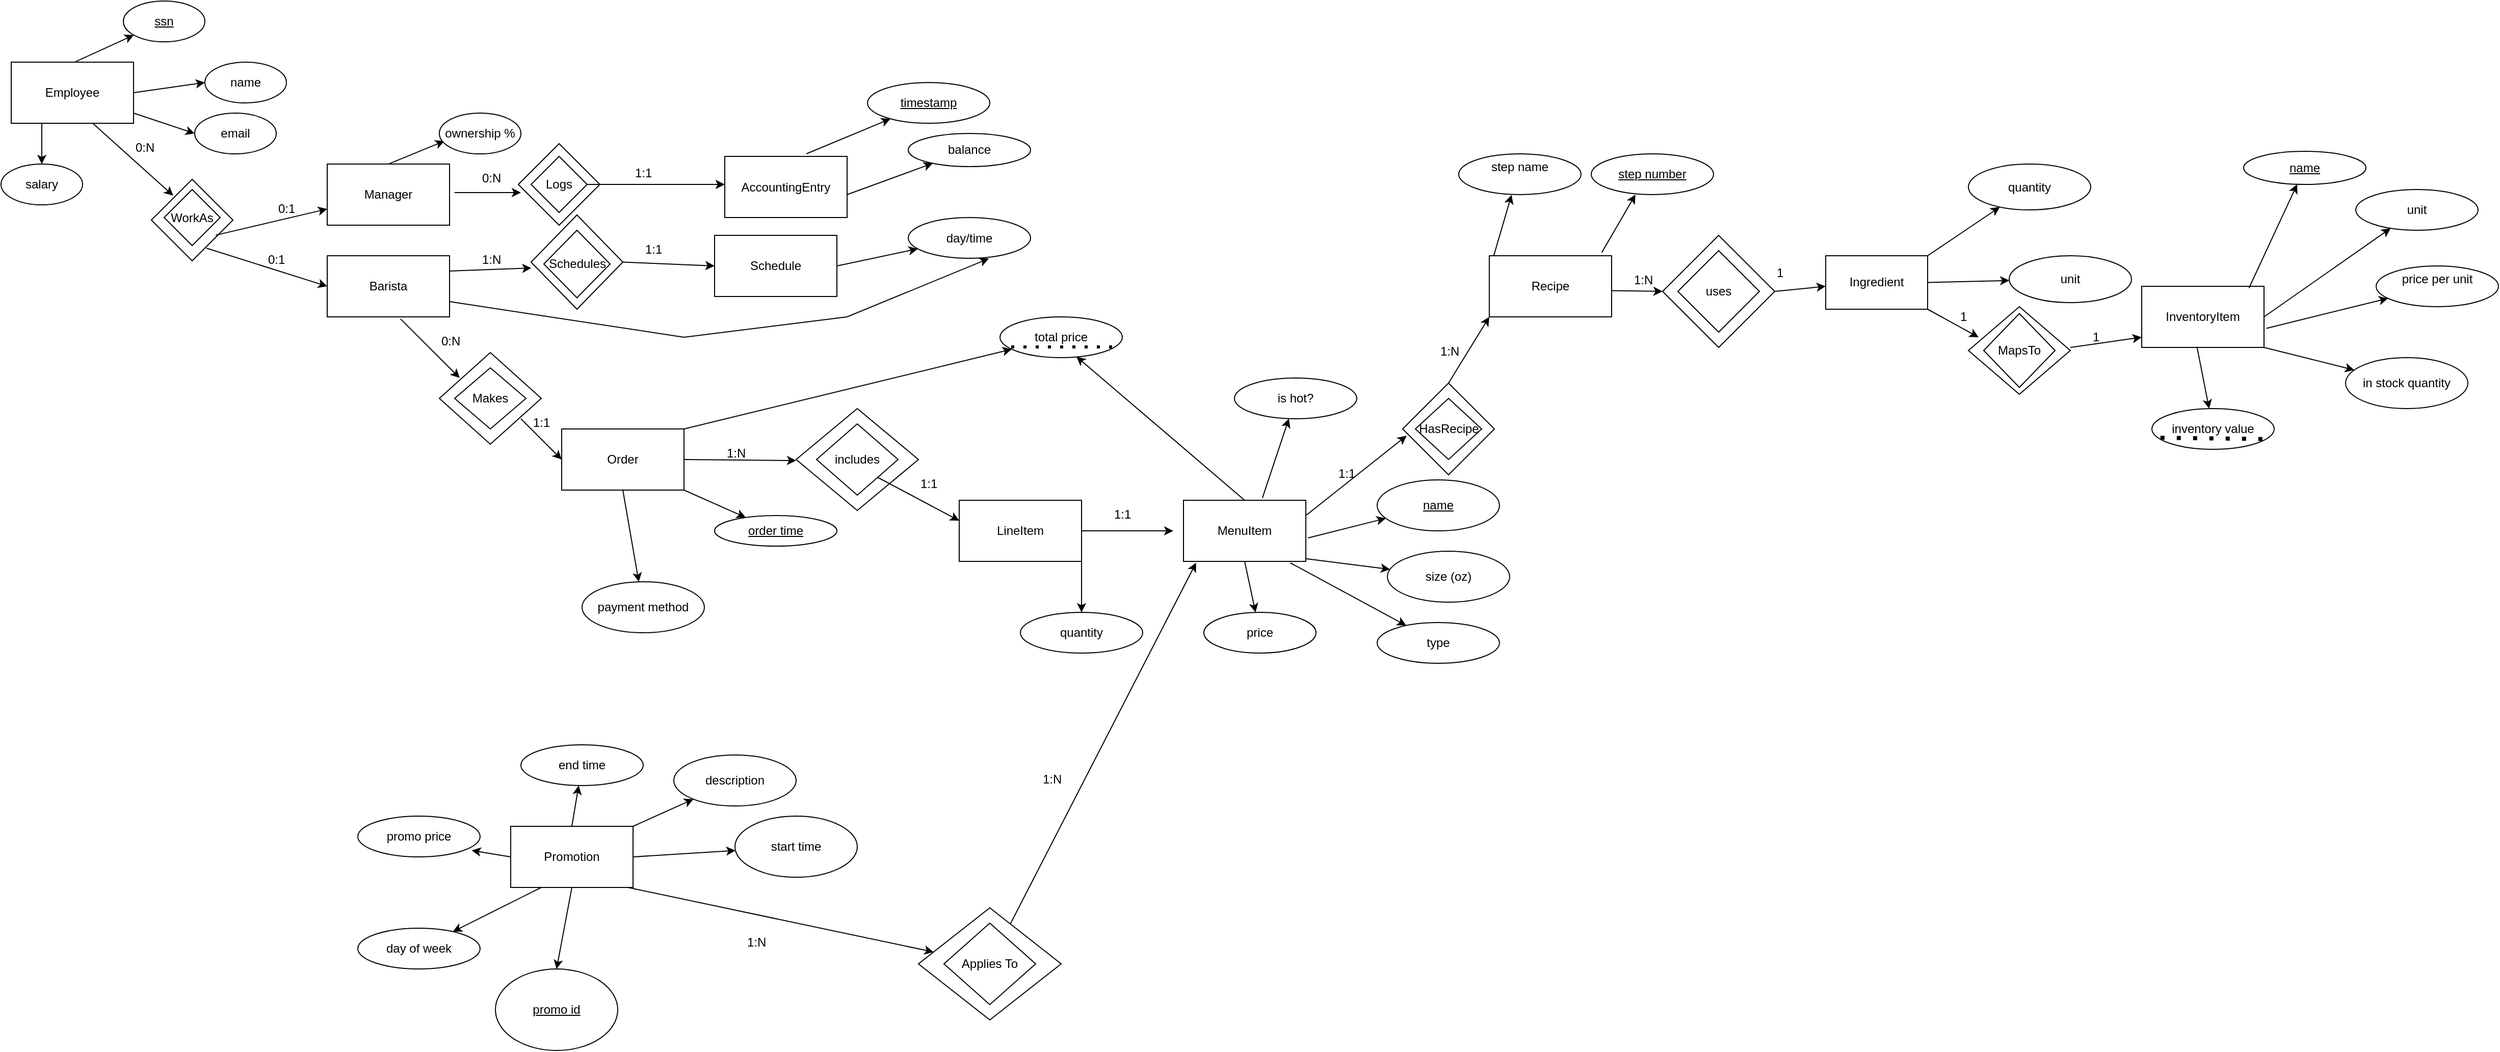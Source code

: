 <mxfile version="26.2.9">
  <diagram name="Page-1" id="bLi7Yxjoq3jLMYEjxklr">
    <mxGraphModel dx="1027" dy="4059" grid="1" gridSize="10" guides="1" tooltips="1" connect="1" arrows="1" fold="1" page="1" pageScale="1" pageWidth="3000" pageHeight="1200" math="0" shadow="0">
      <root>
        <mxCell id="0" />
        <mxCell id="1" parent="0" />
        <mxCell id="ZDQsdR_pOd2Uib1Zlqgx-140" value="" style="rhombus;whiteSpace=wrap;html=1;" parent="1" vertex="1">
          <mxGeometry x="1940" y="-3290" width="100" height="86" as="geometry" />
        </mxCell>
        <mxCell id="ZDQsdR_pOd2Uib1Zlqgx-139" value="" style="rhombus;whiteSpace=wrap;html=1;" parent="1" vertex="1">
          <mxGeometry x="1640" y="-3360" width="110" height="110" as="geometry" />
        </mxCell>
        <mxCell id="ZDQsdR_pOd2Uib1Zlqgx-138" value="" style="rhombus;whiteSpace=wrap;html=1;" parent="1" vertex="1">
          <mxGeometry x="1385" y="-3215" width="90" height="90" as="geometry" />
        </mxCell>
        <mxCell id="ZDQsdR_pOd2Uib1Zlqgx-137" value="" style="rhombus;whiteSpace=wrap;html=1;" parent="1" vertex="1">
          <mxGeometry x="440" y="-3245" width="100" height="90" as="geometry" />
        </mxCell>
        <mxCell id="ZDQsdR_pOd2Uib1Zlqgx-135" value="" style="rhombus;whiteSpace=wrap;html=1;" parent="1" vertex="1">
          <mxGeometry x="530" y="-3380" width="90" height="92.5" as="geometry" />
        </mxCell>
        <mxCell id="ZDQsdR_pOd2Uib1Zlqgx-134" value="" style="rhombus;whiteSpace=wrap;html=1;" parent="1" vertex="1">
          <mxGeometry x="517.5" y="-3450" width="80" height="80" as="geometry" />
        </mxCell>
        <mxCell id="ZDQsdR_pOd2Uib1Zlqgx-133" value="" style="rhombus;whiteSpace=wrap;html=1;" parent="1" vertex="1">
          <mxGeometry x="157.5" y="-3415" width="80" height="80" as="geometry" />
        </mxCell>
        <mxCell id="ZDQsdR_pOd2Uib1Zlqgx-31" value="WorkAs" style="rhombus;whiteSpace=wrap;html=1;" parent="1" vertex="1">
          <mxGeometry x="170" y="-3405" width="55" height="55" as="geometry" />
        </mxCell>
        <mxCell id="ZDQsdR_pOd2Uib1Zlqgx-132" value="" style="rhombus;whiteSpace=wrap;html=1;" parent="1" vertex="1">
          <mxGeometry x="790" y="-3190" width="120" height="100" as="geometry" />
        </mxCell>
        <mxCell id="ZDQsdR_pOd2Uib1Zlqgx-2" value="Employee" style="rounded=0;whiteSpace=wrap;html=1;" parent="1" vertex="1">
          <mxGeometry x="20" y="-3530" width="120" height="60" as="geometry" />
        </mxCell>
        <mxCell id="ZDQsdR_pOd2Uib1Zlqgx-4" value="" style="endArrow=classic;html=1;rounded=0;exitX=0.528;exitY=-0.01;exitDx=0;exitDy=0;exitPerimeter=0;" parent="1" source="ZDQsdR_pOd2Uib1Zlqgx-2" target="ZDQsdR_pOd2Uib1Zlqgx-5" edge="1">
          <mxGeometry width="50" height="50" relative="1" as="geometry">
            <mxPoint x="110" y="-3500" as="sourcePoint" />
            <mxPoint x="160" y="-3550" as="targetPoint" />
          </mxGeometry>
        </mxCell>
        <mxCell id="ZDQsdR_pOd2Uib1Zlqgx-5" value="&lt;u&gt;ssn&lt;/u&gt;" style="ellipse;whiteSpace=wrap;html=1;" parent="1" vertex="1">
          <mxGeometry x="130" y="-3590" width="80" height="40" as="geometry" />
        </mxCell>
        <mxCell id="ZDQsdR_pOd2Uib1Zlqgx-6" value="" style="endArrow=classic;html=1;rounded=0;exitX=1;exitY=0.5;exitDx=0;exitDy=0;entryX=0;entryY=0.5;entryDx=0;entryDy=0;" parent="1" source="ZDQsdR_pOd2Uib1Zlqgx-2" target="ZDQsdR_pOd2Uib1Zlqgx-7" edge="1">
          <mxGeometry width="50" height="50" relative="1" as="geometry">
            <mxPoint x="110" y="-3500" as="sourcePoint" />
            <mxPoint x="210" y="-3500" as="targetPoint" />
          </mxGeometry>
        </mxCell>
        <mxCell id="ZDQsdR_pOd2Uib1Zlqgx-7" value="name" style="ellipse;whiteSpace=wrap;html=1;" parent="1" vertex="1">
          <mxGeometry x="210" y="-3530" width="80" height="40" as="geometry" />
        </mxCell>
        <mxCell id="ZDQsdR_pOd2Uib1Zlqgx-8" value="" style="endArrow=classic;html=1;rounded=0;" parent="1" edge="1">
          <mxGeometry width="50" height="50" relative="1" as="geometry">
            <mxPoint x="140" y="-3480" as="sourcePoint" />
            <mxPoint x="200" y="-3460" as="targetPoint" />
          </mxGeometry>
        </mxCell>
        <mxCell id="ZDQsdR_pOd2Uib1Zlqgx-9" value="email" style="ellipse;whiteSpace=wrap;html=1;" parent="1" vertex="1">
          <mxGeometry x="200" y="-3480" width="80" height="40" as="geometry" />
        </mxCell>
        <mxCell id="ZDQsdR_pOd2Uib1Zlqgx-10" value="salary" style="ellipse;whiteSpace=wrap;html=1;" parent="1" vertex="1">
          <mxGeometry x="10" y="-3430" width="80" height="40" as="geometry" />
        </mxCell>
        <mxCell id="ZDQsdR_pOd2Uib1Zlqgx-13" value="" style="endArrow=classic;html=1;rounded=0;exitX=0.25;exitY=1;exitDx=0;exitDy=0;" parent="1" source="ZDQsdR_pOd2Uib1Zlqgx-2" edge="1">
          <mxGeometry width="50" height="50" relative="1" as="geometry">
            <mxPoint x="110" y="-3430" as="sourcePoint" />
            <mxPoint x="50" y="-3430" as="targetPoint" />
          </mxGeometry>
        </mxCell>
        <mxCell id="ZDQsdR_pOd2Uib1Zlqgx-14" value="" style="endArrow=classic;html=1;rounded=0;" parent="1" edge="1">
          <mxGeometry width="50" height="50" relative="1" as="geometry">
            <mxPoint x="100" y="-3470" as="sourcePoint" />
            <mxPoint x="178.947" y="-3398.947" as="targetPoint" />
          </mxGeometry>
        </mxCell>
        <mxCell id="ZDQsdR_pOd2Uib1Zlqgx-16" value="Logs" style="rhombus;whiteSpace=wrap;html=1;" parent="1" vertex="1">
          <mxGeometry x="530" y="-3437.5" width="55" height="55" as="geometry" />
        </mxCell>
        <mxCell id="ZDQsdR_pOd2Uib1Zlqgx-17" value="&lt;div style=&quot;text-align: center;&quot;&gt;&lt;span style=&quot;background-color: transparent; color: light-dark(rgb(0, 0, 0), rgb(255, 255, 255));&quot;&gt;0:N&lt;/span&gt;&lt;/div&gt;" style="text;whiteSpace=wrap;html=1;" parent="1" vertex="1">
          <mxGeometry x="140" y="-3460" width="20" height="20" as="geometry" />
        </mxCell>
        <mxCell id="ZDQsdR_pOd2Uib1Zlqgx-18" value="" style="endArrow=classic;html=1;rounded=0;exitX=0.789;exitY=0.685;exitDx=0;exitDy=0;exitPerimeter=0;" parent="1" source="ZDQsdR_pOd2Uib1Zlqgx-133" target="ZDQsdR_pOd2Uib1Zlqgx-19" edge="1">
          <mxGeometry width="50" height="50" relative="1" as="geometry">
            <mxPoint x="230" y="-3360" as="sourcePoint" />
            <mxPoint x="330" y="-3390" as="targetPoint" />
          </mxGeometry>
        </mxCell>
        <mxCell id="ZDQsdR_pOd2Uib1Zlqgx-19" value="Manager" style="rounded=0;whiteSpace=wrap;html=1;" parent="1" vertex="1">
          <mxGeometry x="330" y="-3430" width="120" height="60" as="geometry" />
        </mxCell>
        <mxCell id="ZDQsdR_pOd2Uib1Zlqgx-21" value="&lt;div style=&quot;text-align: center;&quot;&gt;&lt;span style=&quot;background-color: transparent; color: light-dark(rgb(0, 0, 0), rgb(255, 255, 255));&quot;&gt;0:1&lt;/span&gt;&lt;/div&gt;" style="text;whiteSpace=wrap;html=1;" parent="1" vertex="1">
          <mxGeometry x="270" y="-3350" width="20" height="20" as="geometry" />
        </mxCell>
        <mxCell id="ZDQsdR_pOd2Uib1Zlqgx-24" value="Barista" style="rounded=0;whiteSpace=wrap;html=1;" parent="1" vertex="1">
          <mxGeometry x="330" y="-3340" width="120" height="60" as="geometry" />
        </mxCell>
        <mxCell id="ZDQsdR_pOd2Uib1Zlqgx-25" value="" style="endArrow=classic;html=1;rounded=0;exitX=0.642;exitY=0.906;exitDx=0;exitDy=0;exitPerimeter=0;entryX=0;entryY=0.5;entryDx=0;entryDy=0;" parent="1" target="ZDQsdR_pOd2Uib1Zlqgx-24" edge="1">
          <mxGeometry width="50" height="50" relative="1" as="geometry">
            <mxPoint x="211.36" y="-3347.52" as="sourcePoint" />
            <mxPoint x="320" y="-3330" as="targetPoint" />
          </mxGeometry>
        </mxCell>
        <mxCell id="ZDQsdR_pOd2Uib1Zlqgx-27" value="&lt;div style=&quot;text-align: center;&quot;&gt;&lt;span style=&quot;background-color: transparent; color: light-dark(rgb(0, 0, 0), rgb(255, 255, 255));&quot;&gt;0:1&lt;/span&gt;&lt;/div&gt;" style="text;whiteSpace=wrap;html=1;" parent="1" vertex="1">
          <mxGeometry x="280" y="-3400" width="20" height="20" as="geometry" />
        </mxCell>
        <mxCell id="ZDQsdR_pOd2Uib1Zlqgx-28" value="" style="endArrow=classic;html=1;rounded=0;exitX=0.5;exitY=0;exitDx=0;exitDy=0;entryX=0.063;entryY=0.685;entryDx=0;entryDy=0;entryPerimeter=0;" parent="1" source="ZDQsdR_pOd2Uib1Zlqgx-19" target="ZDQsdR_pOd2Uib1Zlqgx-29" edge="1">
          <mxGeometry width="50" height="50" relative="1" as="geometry">
            <mxPoint x="400" y="-3400" as="sourcePoint" />
            <mxPoint x="450" y="-3450" as="targetPoint" />
          </mxGeometry>
        </mxCell>
        <mxCell id="ZDQsdR_pOd2Uib1Zlqgx-29" value="ownership %" style="ellipse;whiteSpace=wrap;html=1;" parent="1" vertex="1">
          <mxGeometry x="440" y="-3480" width="80" height="40" as="geometry" />
        </mxCell>
        <mxCell id="ZDQsdR_pOd2Uib1Zlqgx-30" value="" style="endArrow=classic;html=1;rounded=0;exitX=1.04;exitY=0.466;exitDx=0;exitDy=0;exitPerimeter=0;" parent="1" source="ZDQsdR_pOd2Uib1Zlqgx-19" edge="1">
          <mxGeometry width="50" height="50" relative="1" as="geometry">
            <mxPoint x="400" y="-3400" as="sourcePoint" />
            <mxPoint x="520" y="-3402" as="targetPoint" />
          </mxGeometry>
        </mxCell>
        <mxCell id="ZDQsdR_pOd2Uib1Zlqgx-32" value="&lt;div style=&quot;text-align: center;&quot;&gt;&lt;span style=&quot;background-color: transparent; color: light-dark(rgb(0, 0, 0), rgb(255, 255, 255));&quot;&gt;0:N&lt;/span&gt;&lt;/div&gt;" style="text;whiteSpace=wrap;html=1;" parent="1" vertex="1">
          <mxGeometry x="480" y="-3430" width="20" height="20" as="geometry" />
        </mxCell>
        <mxCell id="ZDQsdR_pOd2Uib1Zlqgx-33" value="" style="endArrow=classic;html=1;rounded=0;exitX=1;exitY=0.5;exitDx=0;exitDy=0;" parent="1" source="ZDQsdR_pOd2Uib1Zlqgx-16" edge="1">
          <mxGeometry width="50" height="50" relative="1" as="geometry">
            <mxPoint x="570" y="-3400" as="sourcePoint" />
            <mxPoint x="720" y="-3410" as="targetPoint" />
          </mxGeometry>
        </mxCell>
        <mxCell id="ZDQsdR_pOd2Uib1Zlqgx-34" value="&lt;div style=&quot;text-align: center;&quot;&gt;&lt;span style=&quot;background-color: transparent; color: light-dark(rgb(0, 0, 0), rgb(255, 255, 255));&quot;&gt;1:1&lt;/span&gt;&lt;/div&gt;" style="text;whiteSpace=wrap;html=1;" parent="1" vertex="1">
          <mxGeometry x="630" y="-3435" width="20" height="20" as="geometry" />
        </mxCell>
        <mxCell id="ZDQsdR_pOd2Uib1Zlqgx-36" value="AccountingEntry" style="rounded=0;whiteSpace=wrap;html=1;" parent="1" vertex="1">
          <mxGeometry x="720" y="-3437.5" width="120" height="60" as="geometry" />
        </mxCell>
        <mxCell id="ZDQsdR_pOd2Uib1Zlqgx-37" value="" style="endArrow=classic;html=1;rounded=0;" parent="1" target="ZDQsdR_pOd2Uib1Zlqgx-38" edge="1">
          <mxGeometry width="50" height="50" relative="1" as="geometry">
            <mxPoint x="800" y="-3440" as="sourcePoint" />
            <mxPoint x="890" y="-3490" as="targetPoint" />
          </mxGeometry>
        </mxCell>
        <mxCell id="ZDQsdR_pOd2Uib1Zlqgx-38" value="&lt;u&gt;timestamp&lt;/u&gt;" style="ellipse;whiteSpace=wrap;html=1;" parent="1" vertex="1">
          <mxGeometry x="860" y="-3510" width="120" height="40" as="geometry" />
        </mxCell>
        <mxCell id="ZDQsdR_pOd2Uib1Zlqgx-39" value="" style="endArrow=classic;html=1;rounded=0;" parent="1" target="ZDQsdR_pOd2Uib1Zlqgx-40" edge="1">
          <mxGeometry width="50" height="50" relative="1" as="geometry">
            <mxPoint x="840" y="-3400" as="sourcePoint" />
            <mxPoint x="920" y="-3410" as="targetPoint" />
          </mxGeometry>
        </mxCell>
        <mxCell id="ZDQsdR_pOd2Uib1Zlqgx-40" value="balance" style="ellipse;whiteSpace=wrap;html=1;" parent="1" vertex="1">
          <mxGeometry x="900" y="-3460" width="120" height="32.5" as="geometry" />
        </mxCell>
        <mxCell id="ZDQsdR_pOd2Uib1Zlqgx-41" value="" style="endArrow=classic;html=1;rounded=0;exitX=1;exitY=0.25;exitDx=0;exitDy=0;" parent="1" source="ZDQsdR_pOd2Uib1Zlqgx-24" edge="1">
          <mxGeometry width="50" height="50" relative="1" as="geometry">
            <mxPoint x="460" y="-3300" as="sourcePoint" />
            <mxPoint x="530.321" y="-3327.933" as="targetPoint" />
          </mxGeometry>
        </mxCell>
        <mxCell id="ZDQsdR_pOd2Uib1Zlqgx-43" value="&lt;div style=&quot;text-align: center;&quot;&gt;&lt;span style=&quot;background-color: transparent; color: light-dark(rgb(0, 0, 0), rgb(255, 255, 255));&quot;&gt;1:N&lt;/span&gt;&lt;/div&gt;" style="text;whiteSpace=wrap;html=1;" parent="1" vertex="1">
          <mxGeometry x="480" y="-3350" width="20" height="20" as="geometry" />
        </mxCell>
        <mxCell id="ZDQsdR_pOd2Uib1Zlqgx-45" value="Schedules" style="rhombus;whiteSpace=wrap;html=1;" parent="1" vertex="1">
          <mxGeometry x="542.5" y="-3365" width="65" height="66.25" as="geometry" />
        </mxCell>
        <mxCell id="ZDQsdR_pOd2Uib1Zlqgx-46" value="" style="endArrow=classic;html=1;rounded=0;exitX=1;exitY=0.5;exitDx=0;exitDy=0;" parent="1" source="ZDQsdR_pOd2Uib1Zlqgx-135" edge="1">
          <mxGeometry width="50" height="50" relative="1" as="geometry">
            <mxPoint x="680" y="-3300" as="sourcePoint" />
            <mxPoint x="710" y="-3330" as="targetPoint" />
          </mxGeometry>
        </mxCell>
        <mxCell id="ZDQsdR_pOd2Uib1Zlqgx-47" value="&lt;div style=&quot;text-align: center;&quot;&gt;&lt;span style=&quot;background-color: transparent; color: light-dark(rgb(0, 0, 0), rgb(255, 255, 255));&quot;&gt;1:1&lt;/span&gt;&lt;/div&gt;" style="text;whiteSpace=wrap;html=1;" parent="1" vertex="1">
          <mxGeometry x="640" y="-3360" width="20" height="20" as="geometry" />
        </mxCell>
        <mxCell id="ZDQsdR_pOd2Uib1Zlqgx-48" value="Schedule" style="rounded=0;whiteSpace=wrap;html=1;" parent="1" vertex="1">
          <mxGeometry x="710" y="-3360" width="120" height="60" as="geometry" />
        </mxCell>
        <mxCell id="ZDQsdR_pOd2Uib1Zlqgx-49" value="" style="endArrow=classic;html=1;rounded=0;exitX=1;exitY=0.5;exitDx=0;exitDy=0;" parent="1" source="ZDQsdR_pOd2Uib1Zlqgx-48" target="ZDQsdR_pOd2Uib1Zlqgx-50" edge="1">
          <mxGeometry width="50" height="50" relative="1" as="geometry">
            <mxPoint x="900" y="-3300" as="sourcePoint" />
            <mxPoint x="910" y="-3330" as="targetPoint" />
          </mxGeometry>
        </mxCell>
        <mxCell id="ZDQsdR_pOd2Uib1Zlqgx-50" value="day/time" style="ellipse;whiteSpace=wrap;html=1;" parent="1" vertex="1">
          <mxGeometry x="900" y="-3377.5" width="120" height="40" as="geometry" />
        </mxCell>
        <mxCell id="ZDQsdR_pOd2Uib1Zlqgx-51" value="" style="endArrow=classic;html=1;rounded=0;exitX=1;exitY=0.75;exitDx=0;exitDy=0;entryX=0.659;entryY=1.006;entryDx=0;entryDy=0;entryPerimeter=0;" parent="1" source="ZDQsdR_pOd2Uib1Zlqgx-24" target="ZDQsdR_pOd2Uib1Zlqgx-50" edge="1">
          <mxGeometry width="50" height="50" relative="1" as="geometry">
            <mxPoint x="710" y="-3320" as="sourcePoint" />
            <mxPoint x="940" y="-3320" as="targetPoint" />
            <Array as="points">
              <mxPoint x="680" y="-3260" />
              <mxPoint x="840" y="-3280" />
            </Array>
          </mxGeometry>
        </mxCell>
        <mxCell id="ZDQsdR_pOd2Uib1Zlqgx-53" value="" style="endArrow=classic;html=1;rounded=0;exitX=0.599;exitY=1.032;exitDx=0;exitDy=0;exitPerimeter=0;" parent="1" source="ZDQsdR_pOd2Uib1Zlqgx-24" edge="1">
          <mxGeometry width="50" height="50" relative="1" as="geometry">
            <mxPoint x="730" y="-3250" as="sourcePoint" />
            <mxPoint x="460" y="-3220" as="targetPoint" />
          </mxGeometry>
        </mxCell>
        <mxCell id="ZDQsdR_pOd2Uib1Zlqgx-54" value="&lt;div style=&quot;text-align: center;&quot;&gt;&lt;span style=&quot;background-color: transparent; color: light-dark(rgb(0, 0, 0), rgb(255, 255, 255));&quot;&gt;0:N&lt;/span&gt;&lt;/div&gt;" style="text;whiteSpace=wrap;html=1;" parent="1" vertex="1">
          <mxGeometry x="440" y="-3270" width="20" height="20" as="geometry" />
        </mxCell>
        <mxCell id="ZDQsdR_pOd2Uib1Zlqgx-56" value="Makes" style="rhombus;whiteSpace=wrap;html=1;" parent="1" vertex="1">
          <mxGeometry x="455" y="-3230" width="70" height="60" as="geometry" />
        </mxCell>
        <mxCell id="ZDQsdR_pOd2Uib1Zlqgx-57" value="" style="endArrow=classic;html=1;rounded=0;entryX=0;entryY=0.5;entryDx=0;entryDy=0;" parent="1" target="ZDQsdR_pOd2Uib1Zlqgx-59" edge="1">
          <mxGeometry width="50" height="50" relative="1" as="geometry">
            <mxPoint x="520" y="-3180" as="sourcePoint" />
            <mxPoint x="540" y="-3150" as="targetPoint" />
          </mxGeometry>
        </mxCell>
        <mxCell id="ZDQsdR_pOd2Uib1Zlqgx-58" value="&lt;div style=&quot;text-align: center;&quot;&gt;&lt;span style=&quot;background-color: transparent; color: light-dark(rgb(0, 0, 0), rgb(255, 255, 255));&quot;&gt;1:1&lt;/span&gt;&lt;/div&gt;" style="text;whiteSpace=wrap;html=1;" parent="1" vertex="1">
          <mxGeometry x="530" y="-3190" width="20" height="20" as="geometry" />
        </mxCell>
        <mxCell id="ZDQsdR_pOd2Uib1Zlqgx-59" value="Order" style="rounded=0;whiteSpace=wrap;html=1;" parent="1" vertex="1">
          <mxGeometry x="560" y="-3170" width="120" height="60" as="geometry" />
        </mxCell>
        <mxCell id="ZDQsdR_pOd2Uib1Zlqgx-60" value="" style="endArrow=classic;html=1;rounded=0;exitX=1;exitY=0;exitDx=0;exitDy=0;" parent="1" source="ZDQsdR_pOd2Uib1Zlqgx-59" target="ZDQsdR_pOd2Uib1Zlqgx-61" edge="1">
          <mxGeometry width="50" height="50" relative="1" as="geometry">
            <mxPoint x="820" y="-3100" as="sourcePoint" />
            <mxPoint x="990" y="-3230" as="targetPoint" />
          </mxGeometry>
        </mxCell>
        <mxCell id="ZDQsdR_pOd2Uib1Zlqgx-61" value="total price" style="ellipse;whiteSpace=wrap;html=1;" parent="1" vertex="1">
          <mxGeometry x="990" y="-3280" width="120" height="40" as="geometry" />
        </mxCell>
        <mxCell id="ZDQsdR_pOd2Uib1Zlqgx-62" value="" style="endArrow=classic;html=1;rounded=0;exitX=1;exitY=0.5;exitDx=0;exitDy=0;" parent="1" source="ZDQsdR_pOd2Uib1Zlqgx-59" edge="1">
          <mxGeometry width="50" height="50" relative="1" as="geometry">
            <mxPoint x="700" y="-3140" as="sourcePoint" />
            <mxPoint x="790" y="-3139" as="targetPoint" />
          </mxGeometry>
        </mxCell>
        <mxCell id="ZDQsdR_pOd2Uib1Zlqgx-63" value="&lt;div style=&quot;text-align: center;&quot;&gt;&lt;span style=&quot;background-color: transparent; color: light-dark(rgb(0, 0, 0), rgb(255, 255, 255));&quot;&gt;1:N&lt;/span&gt;&lt;/div&gt;" style="text;whiteSpace=wrap;html=1;" parent="1" vertex="1">
          <mxGeometry x="720" y="-3160" width="20" height="20" as="geometry" />
        </mxCell>
        <mxCell id="ZDQsdR_pOd2Uib1Zlqgx-64" value="includes" style="rhombus;whiteSpace=wrap;html=1;" parent="1" vertex="1">
          <mxGeometry x="810" y="-3175" width="80" height="70" as="geometry" />
        </mxCell>
        <mxCell id="ZDQsdR_pOd2Uib1Zlqgx-65" value="" style="endArrow=classic;html=1;rounded=0;exitX=1;exitY=1;exitDx=0;exitDy=0;" parent="1" source="ZDQsdR_pOd2Uib1Zlqgx-64" edge="1">
          <mxGeometry width="50" height="50" relative="1" as="geometry">
            <mxPoint x="920" y="-3090" as="sourcePoint" />
            <mxPoint x="950" y="-3080" as="targetPoint" />
          </mxGeometry>
        </mxCell>
        <mxCell id="ZDQsdR_pOd2Uib1Zlqgx-66" value="&lt;div style=&quot;text-align: center;&quot;&gt;&lt;span style=&quot;background-color: transparent; color: light-dark(rgb(0, 0, 0), rgb(255, 255, 255));&quot;&gt;1:1&lt;/span&gt;&lt;/div&gt;" style="text;whiteSpace=wrap;html=1;" parent="1" vertex="1">
          <mxGeometry x="910" y="-3130" width="20" height="20" as="geometry" />
        </mxCell>
        <mxCell id="ZDQsdR_pOd2Uib1Zlqgx-67" value="LineItem" style="rounded=0;whiteSpace=wrap;html=1;" parent="1" vertex="1">
          <mxGeometry x="950" y="-3100" width="120" height="60" as="geometry" />
        </mxCell>
        <mxCell id="ZDQsdR_pOd2Uib1Zlqgx-68" value="" style="endArrow=classic;html=1;rounded=0;exitX=1;exitY=1;exitDx=0;exitDy=0;" parent="1" source="ZDQsdR_pOd2Uib1Zlqgx-59" target="ZDQsdR_pOd2Uib1Zlqgx-69" edge="1">
          <mxGeometry width="50" height="50" relative="1" as="geometry">
            <mxPoint x="770" y="-3080" as="sourcePoint" />
            <mxPoint x="750" y="-3080" as="targetPoint" />
          </mxGeometry>
        </mxCell>
        <mxCell id="ZDQsdR_pOd2Uib1Zlqgx-69" value="&lt;u&gt;order time&lt;/u&gt;" style="ellipse;whiteSpace=wrap;html=1;" parent="1" vertex="1">
          <mxGeometry x="710" y="-3085" width="120" height="30" as="geometry" />
        </mxCell>
        <mxCell id="ZDQsdR_pOd2Uib1Zlqgx-70" value="" style="endArrow=classic;html=1;rounded=0;exitX=0.5;exitY=1;exitDx=0;exitDy=0;" parent="1" source="ZDQsdR_pOd2Uib1Zlqgx-59" target="ZDQsdR_pOd2Uib1Zlqgx-71" edge="1">
          <mxGeometry width="50" height="50" relative="1" as="geometry">
            <mxPoint x="770" y="-3010" as="sourcePoint" />
            <mxPoint x="640" y="-3040" as="targetPoint" />
          </mxGeometry>
        </mxCell>
        <mxCell id="ZDQsdR_pOd2Uib1Zlqgx-71" value="payment method" style="ellipse;whiteSpace=wrap;html=1;" parent="1" vertex="1">
          <mxGeometry x="580" y="-3020" width="120" height="50" as="geometry" />
        </mxCell>
        <mxCell id="ZDQsdR_pOd2Uib1Zlqgx-72" value="" style="endArrow=classic;html=1;rounded=0;exitX=1;exitY=0.5;exitDx=0;exitDy=0;" parent="1" source="ZDQsdR_pOd2Uib1Zlqgx-67" edge="1">
          <mxGeometry width="50" height="50" relative="1" as="geometry">
            <mxPoint x="1080" y="-3010" as="sourcePoint" />
            <mxPoint x="1160" y="-3070" as="targetPoint" />
          </mxGeometry>
        </mxCell>
        <mxCell id="ZDQsdR_pOd2Uib1Zlqgx-73" value="&lt;div style=&quot;text-align: center;&quot;&gt;&lt;span style=&quot;background-color: transparent; color: light-dark(rgb(0, 0, 0), rgb(255, 255, 255));&quot;&gt;1:1&lt;/span&gt;&lt;/div&gt;" style="text;whiteSpace=wrap;html=1;" parent="1" vertex="1">
          <mxGeometry x="1100" y="-3100" width="20" height="20" as="geometry" />
        </mxCell>
        <mxCell id="ZDQsdR_pOd2Uib1Zlqgx-76" value="MenuItem" style="rounded=0;whiteSpace=wrap;html=1;" parent="1" vertex="1">
          <mxGeometry x="1170" y="-3100" width="120" height="60" as="geometry" />
        </mxCell>
        <mxCell id="ZDQsdR_pOd2Uib1Zlqgx-77" value="" style="endArrow=classic;html=1;rounded=0;exitX=1;exitY=1;exitDx=0;exitDy=0;" parent="1" source="ZDQsdR_pOd2Uib1Zlqgx-67" target="ZDQsdR_pOd2Uib1Zlqgx-78" edge="1">
          <mxGeometry width="50" height="50" relative="1" as="geometry">
            <mxPoint x="1080" y="-3010" as="sourcePoint" />
            <mxPoint x="1130" y="-3000" as="targetPoint" />
          </mxGeometry>
        </mxCell>
        <mxCell id="ZDQsdR_pOd2Uib1Zlqgx-78" value="quantity" style="ellipse;whiteSpace=wrap;html=1;" parent="1" vertex="1">
          <mxGeometry x="1010" y="-2990" width="120" height="40" as="geometry" />
        </mxCell>
        <mxCell id="ZDQsdR_pOd2Uib1Zlqgx-79" value="" style="endArrow=classic;html=1;rounded=0;exitX=0.5;exitY=0;exitDx=0;exitDy=0;entryX=0.625;entryY=0.975;entryDx=0;entryDy=0;entryPerimeter=0;" parent="1" source="ZDQsdR_pOd2Uib1Zlqgx-76" target="ZDQsdR_pOd2Uib1Zlqgx-61" edge="1">
          <mxGeometry width="50" height="50" relative="1" as="geometry">
            <mxPoint x="1220" y="-3140" as="sourcePoint" />
            <mxPoint x="1270" y="-3190" as="targetPoint" />
          </mxGeometry>
        </mxCell>
        <mxCell id="ZDQsdR_pOd2Uib1Zlqgx-81" value="" style="endArrow=classic;html=1;rounded=0;exitX=0.645;exitY=-0.036;exitDx=0;exitDy=0;exitPerimeter=0;" parent="1" source="ZDQsdR_pOd2Uib1Zlqgx-76" target="ZDQsdR_pOd2Uib1Zlqgx-82" edge="1">
          <mxGeometry width="50" height="50" relative="1" as="geometry">
            <mxPoint x="1200" y="-3130" as="sourcePoint" />
            <mxPoint x="1280" y="-3220" as="targetPoint" />
          </mxGeometry>
        </mxCell>
        <mxCell id="ZDQsdR_pOd2Uib1Zlqgx-82" value="is hot?" style="ellipse;whiteSpace=wrap;html=1;" parent="1" vertex="1">
          <mxGeometry x="1220" y="-3220" width="120" height="40" as="geometry" />
        </mxCell>
        <mxCell id="ZDQsdR_pOd2Uib1Zlqgx-83" value="" style="endArrow=classic;html=1;rounded=0;exitX=1;exitY=0.25;exitDx=0;exitDy=0;entryX=0.044;entryY=0.573;entryDx=0;entryDy=0;entryPerimeter=0;" parent="1" source="ZDQsdR_pOd2Uib1Zlqgx-76" target="ZDQsdR_pOd2Uib1Zlqgx-138" edge="1">
          <mxGeometry width="50" height="50" relative="1" as="geometry">
            <mxPoint x="1340" y="-3130" as="sourcePoint" />
            <mxPoint x="1400" y="-3160" as="targetPoint" />
          </mxGeometry>
        </mxCell>
        <mxCell id="ZDQsdR_pOd2Uib1Zlqgx-84" value="&lt;div style=&quot;text-align: center;&quot;&gt;&lt;span style=&quot;background-color: transparent; color: light-dark(rgb(0, 0, 0), rgb(255, 255, 255));&quot;&gt;1:N&lt;/span&gt;&lt;/div&gt;" style="text;whiteSpace=wrap;html=1;" parent="1" vertex="1">
          <mxGeometry x="1610" y="-3330" width="20" height="20" as="geometry" />
        </mxCell>
        <mxCell id="ZDQsdR_pOd2Uib1Zlqgx-86" value="HasRecipe" style="rhombus;whiteSpace=wrap;html=1;" parent="1" vertex="1">
          <mxGeometry x="1397.5" y="-3200" width="65" height="60" as="geometry" />
        </mxCell>
        <mxCell id="ZDQsdR_pOd2Uib1Zlqgx-87" value="" style="endArrow=classic;html=1;rounded=0;exitX=0.5;exitY=0;exitDx=0;exitDy=0;entryX=0;entryY=1;entryDx=0;entryDy=0;" parent="1" source="ZDQsdR_pOd2Uib1Zlqgx-138" target="ZDQsdR_pOd2Uib1Zlqgx-89" edge="1">
          <mxGeometry width="50" height="50" relative="1" as="geometry">
            <mxPoint x="1440" y="-3220" as="sourcePoint" />
            <mxPoint x="1570" y="-3170" as="targetPoint" />
          </mxGeometry>
        </mxCell>
        <mxCell id="ZDQsdR_pOd2Uib1Zlqgx-88" value="&lt;div style=&quot;text-align: center;&quot;&gt;&lt;span style=&quot;background-color: transparent; color: light-dark(rgb(0, 0, 0), rgb(255, 255, 255));&quot;&gt;1:1&lt;/span&gt;&lt;/div&gt;" style="text;whiteSpace=wrap;html=1;" parent="1" vertex="1">
          <mxGeometry x="1320" y="-3140" width="20" height="20" as="geometry" />
        </mxCell>
        <mxCell id="ZDQsdR_pOd2Uib1Zlqgx-89" value="Recipe" style="rounded=0;whiteSpace=wrap;html=1;" parent="1" vertex="1">
          <mxGeometry x="1470" y="-3340" width="120" height="60" as="geometry" />
        </mxCell>
        <mxCell id="ZDQsdR_pOd2Uib1Zlqgx-90" value="" style="endArrow=classic;html=1;rounded=0;exitX=1.017;exitY=0.616;exitDx=0;exitDy=0;exitPerimeter=0;" parent="1" source="ZDQsdR_pOd2Uib1Zlqgx-76" target="ZDQsdR_pOd2Uib1Zlqgx-92" edge="1">
          <mxGeometry width="50" height="50" relative="1" as="geometry">
            <mxPoint x="1300" y="-3070" as="sourcePoint" />
            <mxPoint x="1350" y="-3050" as="targetPoint" />
          </mxGeometry>
        </mxCell>
        <mxCell id="ZDQsdR_pOd2Uib1Zlqgx-92" value="&lt;u&gt;name&lt;/u&gt;" style="ellipse;whiteSpace=wrap;html=1;" parent="1" vertex="1">
          <mxGeometry x="1360" y="-3120" width="120" height="50" as="geometry" />
        </mxCell>
        <mxCell id="ZDQsdR_pOd2Uib1Zlqgx-93" value="" style="endArrow=classic;html=1;rounded=0;exitX=1.003;exitY=0.956;exitDx=0;exitDy=0;exitPerimeter=0;" parent="1" source="ZDQsdR_pOd2Uib1Zlqgx-76" target="ZDQsdR_pOd2Uib1Zlqgx-94" edge="1">
          <mxGeometry width="50" height="50" relative="1" as="geometry">
            <mxPoint x="1350" y="-3000" as="sourcePoint" />
            <mxPoint x="1370" y="-3030" as="targetPoint" />
          </mxGeometry>
        </mxCell>
        <mxCell id="ZDQsdR_pOd2Uib1Zlqgx-94" value="size (oz)" style="ellipse;whiteSpace=wrap;html=1;" parent="1" vertex="1">
          <mxGeometry x="1370" y="-3050" width="120" height="50" as="geometry" />
        </mxCell>
        <mxCell id="ZDQsdR_pOd2Uib1Zlqgx-95" value="" style="endArrow=classic;html=1;rounded=0;exitX=0.874;exitY=1.025;exitDx=0;exitDy=0;exitPerimeter=0;" parent="1" source="ZDQsdR_pOd2Uib1Zlqgx-76" target="ZDQsdR_pOd2Uib1Zlqgx-96" edge="1">
          <mxGeometry width="50" height="50" relative="1" as="geometry">
            <mxPoint x="1350" y="-3000" as="sourcePoint" />
            <mxPoint x="1320" y="-2980" as="targetPoint" />
          </mxGeometry>
        </mxCell>
        <mxCell id="ZDQsdR_pOd2Uib1Zlqgx-96" value="type" style="ellipse;whiteSpace=wrap;html=1;" parent="1" vertex="1">
          <mxGeometry x="1360" y="-2980" width="120" height="40" as="geometry" />
        </mxCell>
        <mxCell id="ZDQsdR_pOd2Uib1Zlqgx-97" value="" style="endArrow=classic;html=1;rounded=0;exitX=0.5;exitY=1;exitDx=0;exitDy=0;" parent="1" source="ZDQsdR_pOd2Uib1Zlqgx-76" target="ZDQsdR_pOd2Uib1Zlqgx-98" edge="1">
          <mxGeometry width="50" height="50" relative="1" as="geometry">
            <mxPoint x="1220" y="-3010" as="sourcePoint" />
            <mxPoint x="1230" y="-3000" as="targetPoint" />
          </mxGeometry>
        </mxCell>
        <mxCell id="ZDQsdR_pOd2Uib1Zlqgx-98" value="price" style="ellipse;whiteSpace=wrap;html=1;" parent="1" vertex="1">
          <mxGeometry x="1190" y="-2990" width="110" height="40" as="geometry" />
        </mxCell>
        <mxCell id="ZDQsdR_pOd2Uib1Zlqgx-99" value="" style="endArrow=classic;html=1;rounded=0;exitX=0.037;exitY=-0.003;exitDx=0;exitDy=0;exitPerimeter=0;entryX=0.432;entryY=1.006;entryDx=0;entryDy=0;entryPerimeter=0;" parent="1" source="ZDQsdR_pOd2Uib1Zlqgx-89" target="ZDQsdR_pOd2Uib1Zlqgx-103" edge="1">
          <mxGeometry width="50" height="50" relative="1" as="geometry">
            <mxPoint x="1520" y="-3310" as="sourcePoint" />
            <mxPoint x="1492.562" y="-3395" as="targetPoint" />
          </mxGeometry>
        </mxCell>
        <mxCell id="ZDQsdR_pOd2Uib1Zlqgx-101" value="" style="endArrow=classic;html=1;rounded=0;exitX=0.92;exitY=-0.054;exitDx=0;exitDy=0;exitPerimeter=0;" parent="1" source="ZDQsdR_pOd2Uib1Zlqgx-89" edge="1">
          <mxGeometry width="50" height="50" relative="1" as="geometry">
            <mxPoint x="1610" y="-3350" as="sourcePoint" />
            <mxPoint x="1613.379" y="-3400" as="targetPoint" />
          </mxGeometry>
        </mxCell>
        <mxCell id="ZDQsdR_pOd2Uib1Zlqgx-103" value="step name&lt;div&gt;&lt;br&gt;&lt;/div&gt;" style="ellipse;whiteSpace=wrap;html=1;" parent="1" vertex="1">
          <mxGeometry x="1440" y="-3440" width="120" height="40" as="geometry" />
        </mxCell>
        <mxCell id="ZDQsdR_pOd2Uib1Zlqgx-104" value="&lt;u&gt;step number&lt;/u&gt;" style="ellipse;whiteSpace=wrap;html=1;" parent="1" vertex="1">
          <mxGeometry x="1570" y="-3440" width="120" height="40" as="geometry" />
        </mxCell>
        <mxCell id="ZDQsdR_pOd2Uib1Zlqgx-105" value="&lt;div style=&quot;text-align: center;&quot;&gt;&lt;span style=&quot;background-color: transparent; color: light-dark(rgb(0, 0, 0), rgb(255, 255, 255));&quot;&gt;1:N&lt;/span&gt;&lt;/div&gt;" style="text;whiteSpace=wrap;html=1;" parent="1" vertex="1">
          <mxGeometry x="1420" y="-3260" width="20" height="20" as="geometry" />
        </mxCell>
        <mxCell id="ZDQsdR_pOd2Uib1Zlqgx-106" value="" style="endArrow=classic;html=1;rounded=0;exitX=1.003;exitY=0.57;exitDx=0;exitDy=0;exitPerimeter=0;entryX=0;entryY=0.5;entryDx=0;entryDy=0;" parent="1" source="ZDQsdR_pOd2Uib1Zlqgx-89" target="ZDQsdR_pOd2Uib1Zlqgx-139" edge="1">
          <mxGeometry width="50" height="50" relative="1" as="geometry">
            <mxPoint x="1660" y="-3340" as="sourcePoint" />
            <mxPoint x="1650" y="-3310" as="targetPoint" />
          </mxGeometry>
        </mxCell>
        <mxCell id="ZDQsdR_pOd2Uib1Zlqgx-107" value="uses" style="rhombus;whiteSpace=wrap;html=1;" parent="1" vertex="1">
          <mxGeometry x="1655" y="-3345" width="80" height="80" as="geometry" />
        </mxCell>
        <mxCell id="ZDQsdR_pOd2Uib1Zlqgx-108" value="" style="endArrow=classic;html=1;rounded=0;" parent="1" edge="1">
          <mxGeometry width="50" height="50" relative="1" as="geometry">
            <mxPoint x="1750" y="-3305" as="sourcePoint" />
            <mxPoint x="1800" y="-3310" as="targetPoint" />
          </mxGeometry>
        </mxCell>
        <mxCell id="ZDQsdR_pOd2Uib1Zlqgx-109" value="&lt;div style=&quot;text-align: center;&quot;&gt;&lt;span style=&quot;background-color: transparent; color: light-dark(rgb(0, 0, 0), rgb(255, 255, 255));&quot;&gt;1&lt;/span&gt;&lt;/div&gt;" style="text;whiteSpace=wrap;html=1;" parent="1" vertex="1">
          <mxGeometry x="1750" y="-3337.5" width="20" height="20" as="geometry" />
        </mxCell>
        <mxCell id="ZDQsdR_pOd2Uib1Zlqgx-110" value="Ingredient" style="rounded=0;whiteSpace=wrap;html=1;" parent="1" vertex="1">
          <mxGeometry x="1800" y="-3340" width="100" height="52.5" as="geometry" />
        </mxCell>
        <mxCell id="ZDQsdR_pOd2Uib1Zlqgx-111" value="" style="endArrow=classic;html=1;rounded=0;exitX=1;exitY=0;exitDx=0;exitDy=0;" parent="1" source="ZDQsdR_pOd2Uib1Zlqgx-110" target="ZDQsdR_pOd2Uib1Zlqgx-112" edge="1">
          <mxGeometry width="50" height="50" relative="1" as="geometry">
            <mxPoint x="1990" y="-3210" as="sourcePoint" />
            <mxPoint x="1970" y="-3360" as="targetPoint" />
          </mxGeometry>
        </mxCell>
        <mxCell id="ZDQsdR_pOd2Uib1Zlqgx-112" value="quantity" style="ellipse;whiteSpace=wrap;html=1;" parent="1" vertex="1">
          <mxGeometry x="1940" y="-3430" width="120" height="45" as="geometry" />
        </mxCell>
        <mxCell id="ZDQsdR_pOd2Uib1Zlqgx-113" value="" style="endArrow=classic;html=1;rounded=0;exitX=1;exitY=0.5;exitDx=0;exitDy=0;" parent="1" source="ZDQsdR_pOd2Uib1Zlqgx-110" target="ZDQsdR_pOd2Uib1Zlqgx-114" edge="1">
          <mxGeometry width="50" height="50" relative="1" as="geometry">
            <mxPoint x="1840" y="-3290" as="sourcePoint" />
            <mxPoint x="1980" y="-3314" as="targetPoint" />
          </mxGeometry>
        </mxCell>
        <mxCell id="ZDQsdR_pOd2Uib1Zlqgx-114" value="unit" style="ellipse;whiteSpace=wrap;html=1;" parent="1" vertex="1">
          <mxGeometry x="1980" y="-3340" width="120" height="46" as="geometry" />
        </mxCell>
        <mxCell id="ZDQsdR_pOd2Uib1Zlqgx-115" value="" style="endArrow=classic;html=1;rounded=0;exitX=1;exitY=1;exitDx=0;exitDy=0;" parent="1" source="ZDQsdR_pOd2Uib1Zlqgx-110" edge="1">
          <mxGeometry width="50" height="50" relative="1" as="geometry">
            <mxPoint x="1840" y="-3290" as="sourcePoint" />
            <mxPoint x="1950" y="-3260" as="targetPoint" />
          </mxGeometry>
        </mxCell>
        <mxCell id="ZDQsdR_pOd2Uib1Zlqgx-116" value="&lt;div style=&quot;text-align: center;&quot;&gt;&lt;span style=&quot;background-color: transparent; color: light-dark(rgb(0, 0, 0), rgb(255, 255, 255));&quot;&gt;1&lt;/span&gt;&lt;/div&gt;" style="text;whiteSpace=wrap;html=1;" parent="1" vertex="1">
          <mxGeometry x="1930" y="-3294" width="20" height="20" as="geometry" />
        </mxCell>
        <mxCell id="ZDQsdR_pOd2Uib1Zlqgx-117" value="MapsTo" style="rhombus;whiteSpace=wrap;html=1;" parent="1" vertex="1">
          <mxGeometry x="1955" y="-3283.25" width="70" height="72.5" as="geometry" />
        </mxCell>
        <mxCell id="ZDQsdR_pOd2Uib1Zlqgx-118" value="&lt;div style=&quot;text-align: center;&quot;&gt;&lt;span style=&quot;background-color: transparent; color: light-dark(rgb(0, 0, 0), rgb(255, 255, 255));&quot;&gt;1&lt;/span&gt;&lt;/div&gt;" style="text;whiteSpace=wrap;html=1;" parent="1" vertex="1">
          <mxGeometry x="2060" y="-3274" width="20" height="20" as="geometry" />
        </mxCell>
        <mxCell id="ZDQsdR_pOd2Uib1Zlqgx-119" value="" style="endArrow=classic;html=1;rounded=0;" parent="1" edge="1">
          <mxGeometry width="50" height="50" relative="1" as="geometry">
            <mxPoint x="2040" y="-3250" as="sourcePoint" />
            <mxPoint x="2110" y="-3260" as="targetPoint" />
          </mxGeometry>
        </mxCell>
        <mxCell id="ZDQsdR_pOd2Uib1Zlqgx-120" value="InventoryItem" style="rounded=0;whiteSpace=wrap;html=1;" parent="1" vertex="1">
          <mxGeometry x="2110" y="-3310" width="120" height="60" as="geometry" />
        </mxCell>
        <mxCell id="ZDQsdR_pOd2Uib1Zlqgx-121" value="" style="endArrow=classic;html=1;rounded=0;exitX=0.877;exitY=0.029;exitDx=0;exitDy=0;exitPerimeter=0;" parent="1" source="ZDQsdR_pOd2Uib1Zlqgx-120" target="ZDQsdR_pOd2Uib1Zlqgx-122" edge="1">
          <mxGeometry width="50" height="50" relative="1" as="geometry">
            <mxPoint x="2310" y="-3250" as="sourcePoint" />
            <mxPoint x="2280" y="-3350" as="targetPoint" />
          </mxGeometry>
        </mxCell>
        <mxCell id="ZDQsdR_pOd2Uib1Zlqgx-122" value="&lt;u&gt;name&lt;/u&gt;" style="ellipse;whiteSpace=wrap;html=1;" parent="1" vertex="1">
          <mxGeometry x="2210" y="-3442.5" width="120" height="32.5" as="geometry" />
        </mxCell>
        <mxCell id="ZDQsdR_pOd2Uib1Zlqgx-123" value="" style="endArrow=classic;html=1;rounded=0;exitX=1;exitY=0.5;exitDx=0;exitDy=0;" parent="1" source="ZDQsdR_pOd2Uib1Zlqgx-120" target="ZDQsdR_pOd2Uib1Zlqgx-124" edge="1">
          <mxGeometry width="50" height="50" relative="1" as="geometry">
            <mxPoint x="2310" y="-3350" as="sourcePoint" />
            <mxPoint x="2340" y="-3350" as="targetPoint" />
          </mxGeometry>
        </mxCell>
        <mxCell id="ZDQsdR_pOd2Uib1Zlqgx-124" value="unit" style="ellipse;whiteSpace=wrap;html=1;" parent="1" vertex="1">
          <mxGeometry x="2320" y="-3405" width="120" height="40" as="geometry" />
        </mxCell>
        <mxCell id="ZDQsdR_pOd2Uib1Zlqgx-125" value="" style="endArrow=classic;html=1;rounded=0;exitX=1.02;exitY=0.687;exitDx=0;exitDy=0;exitPerimeter=0;" parent="1" source="ZDQsdR_pOd2Uib1Zlqgx-120" target="ZDQsdR_pOd2Uib1Zlqgx-126" edge="1">
          <mxGeometry width="50" height="50" relative="1" as="geometry">
            <mxPoint x="2370" y="-3260" as="sourcePoint" />
            <mxPoint x="2390" y="-3270" as="targetPoint" />
          </mxGeometry>
        </mxCell>
        <mxCell id="ZDQsdR_pOd2Uib1Zlqgx-126" value="price per unit&lt;div&gt;&lt;br&gt;&lt;/div&gt;" style="ellipse;whiteSpace=wrap;html=1;" parent="1" vertex="1">
          <mxGeometry x="2340" y="-3330" width="120" height="40" as="geometry" />
        </mxCell>
        <mxCell id="ZDQsdR_pOd2Uib1Zlqgx-127" value="" style="endArrow=classic;html=1;rounded=0;exitX=1;exitY=1;exitDx=0;exitDy=0;" parent="1" source="ZDQsdR_pOd2Uib1Zlqgx-120" target="ZDQsdR_pOd2Uib1Zlqgx-128" edge="1">
          <mxGeometry width="50" height="50" relative="1" as="geometry">
            <mxPoint x="2370" y="-3200" as="sourcePoint" />
            <mxPoint x="2340" y="-3230" as="targetPoint" />
          </mxGeometry>
        </mxCell>
        <mxCell id="ZDQsdR_pOd2Uib1Zlqgx-128" value="in stock quantity" style="ellipse;whiteSpace=wrap;html=1;" parent="1" vertex="1">
          <mxGeometry x="2310" y="-3240" width="120" height="50" as="geometry" />
        </mxCell>
        <mxCell id="ZDQsdR_pOd2Uib1Zlqgx-129" value="" style="endArrow=classic;html=1;rounded=0;exitX=0.452;exitY=0.989;exitDx=0;exitDy=0;exitPerimeter=0;" parent="1" source="ZDQsdR_pOd2Uib1Zlqgx-120" target="ZDQsdR_pOd2Uib1Zlqgx-130" edge="1">
          <mxGeometry width="50" height="50" relative="1" as="geometry">
            <mxPoint x="2260" y="-3150" as="sourcePoint" />
            <mxPoint x="2190" y="-3170" as="targetPoint" />
          </mxGeometry>
        </mxCell>
        <mxCell id="ZDQsdR_pOd2Uib1Zlqgx-130" value="inventory value" style="ellipse;whiteSpace=wrap;html=1;" parent="1" vertex="1">
          <mxGeometry x="2120" y="-3190" width="120" height="40" as="geometry" />
        </mxCell>
        <mxCell id="ZDQsdR_pOd2Uib1Zlqgx-131" value="" style="endArrow=none;dashed=1;html=1;dashPattern=1 3;strokeWidth=3;rounded=0;" parent="1" edge="1">
          <mxGeometry width="50" height="50" relative="1" as="geometry">
            <mxPoint x="1100" y="-3250.48" as="sourcePoint" />
            <mxPoint x="1000.0" y="-3250.448" as="targetPoint" />
          </mxGeometry>
        </mxCell>
        <mxCell id="ZDQsdR_pOd2Uib1Zlqgx-141" value="" style="endArrow=none;dashed=1;html=1;dashPattern=1 3;strokeWidth=4;rounded=0;entryX=0.93;entryY=0.658;entryDx=0;entryDy=0;entryPerimeter=0;" parent="1" edge="1">
          <mxGeometry width="50" height="50" relative="1" as="geometry">
            <mxPoint x="2128.4" y="-3161.32" as="sourcePoint" />
            <mxPoint x="2240" y="-3160.0" as="targetPoint" />
          </mxGeometry>
        </mxCell>
        <mxCell id="ZDQsdR_pOd2Uib1Zlqgx-144" value="Promotion" style="rounded=0;whiteSpace=wrap;html=1;" parent="1" vertex="1">
          <mxGeometry x="510" y="-2780" width="120" height="60" as="geometry" />
        </mxCell>
        <mxCell id="ZDQsdR_pOd2Uib1Zlqgx-145" value="" style="endArrow=classic;html=1;rounded=0;exitX=1;exitY=0;exitDx=0;exitDy=0;" parent="1" source="ZDQsdR_pOd2Uib1Zlqgx-144" target="ZDQsdR_pOd2Uib1Zlqgx-146" edge="1">
          <mxGeometry width="50" height="50" relative="1" as="geometry">
            <mxPoint x="1030" y="-2760" as="sourcePoint" />
            <mxPoint x="930" y="-2860" as="targetPoint" />
          </mxGeometry>
        </mxCell>
        <mxCell id="ZDQsdR_pOd2Uib1Zlqgx-146" value="description" style="ellipse;whiteSpace=wrap;html=1;" parent="1" vertex="1">
          <mxGeometry x="670" y="-2850" width="120" height="50" as="geometry" />
        </mxCell>
        <mxCell id="ZDQsdR_pOd2Uib1Zlqgx-147" value="" style="endArrow=classic;html=1;rounded=0;exitX=1;exitY=0.5;exitDx=0;exitDy=0;" parent="1" source="ZDQsdR_pOd2Uib1Zlqgx-144" target="ZDQsdR_pOd2Uib1Zlqgx-148" edge="1">
          <mxGeometry width="50" height="50" relative="1" as="geometry">
            <mxPoint x="1030" y="-2760" as="sourcePoint" />
            <mxPoint x="730" y="-2750" as="targetPoint" />
          </mxGeometry>
        </mxCell>
        <mxCell id="ZDQsdR_pOd2Uib1Zlqgx-148" value="start time" style="ellipse;whiteSpace=wrap;html=1;" parent="1" vertex="1">
          <mxGeometry x="730" y="-2790" width="120" height="60" as="geometry" />
        </mxCell>
        <mxCell id="ZDQsdR_pOd2Uib1Zlqgx-149" value="" style="endArrow=classic;html=1;rounded=0;exitX=0.5;exitY=0;exitDx=0;exitDy=0;" parent="1" source="ZDQsdR_pOd2Uib1Zlqgx-144" target="ZDQsdR_pOd2Uib1Zlqgx-150" edge="1">
          <mxGeometry width="50" height="50" relative="1" as="geometry">
            <mxPoint x="1030" y="-2760" as="sourcePoint" />
            <mxPoint x="580" y="-2860" as="targetPoint" />
          </mxGeometry>
        </mxCell>
        <mxCell id="ZDQsdR_pOd2Uib1Zlqgx-150" value="end time" style="ellipse;whiteSpace=wrap;html=1;" parent="1" vertex="1">
          <mxGeometry x="520" y="-2860" width="120" height="40" as="geometry" />
        </mxCell>
        <mxCell id="ZDQsdR_pOd2Uib1Zlqgx-151" value="" style="endArrow=classic;html=1;rounded=0;exitX=0;exitY=0.5;exitDx=0;exitDy=0;entryX=0.931;entryY=0.842;entryDx=0;entryDy=0;entryPerimeter=0;" parent="1" source="ZDQsdR_pOd2Uib1Zlqgx-144" target="ZDQsdR_pOd2Uib1Zlqgx-152" edge="1">
          <mxGeometry width="50" height="50" relative="1" as="geometry">
            <mxPoint x="500" y="-2740" as="sourcePoint" />
            <mxPoint x="420" y="-2790" as="targetPoint" />
          </mxGeometry>
        </mxCell>
        <mxCell id="ZDQsdR_pOd2Uib1Zlqgx-152" value="promo price" style="ellipse;whiteSpace=wrap;html=1;" parent="1" vertex="1">
          <mxGeometry x="360" y="-2790" width="120" height="40" as="geometry" />
        </mxCell>
        <mxCell id="ZDQsdR_pOd2Uib1Zlqgx-153" value="" style="endArrow=classic;html=1;rounded=0;exitX=0.25;exitY=1;exitDx=0;exitDy=0;" parent="1" source="ZDQsdR_pOd2Uib1Zlqgx-144" target="ZDQsdR_pOd2Uib1Zlqgx-154" edge="1">
          <mxGeometry width="50" height="50" relative="1" as="geometry">
            <mxPoint x="1030" y="-2760" as="sourcePoint" />
            <mxPoint x="470" y="-2640" as="targetPoint" />
          </mxGeometry>
        </mxCell>
        <mxCell id="ZDQsdR_pOd2Uib1Zlqgx-154" value="day of week" style="ellipse;whiteSpace=wrap;html=1;" parent="1" vertex="1">
          <mxGeometry x="360" y="-2680" width="120" height="40" as="geometry" />
        </mxCell>
        <mxCell id="ZDQsdR_pOd2Uib1Zlqgx-155" value="&lt;u&gt;promo id&lt;/u&gt;" style="ellipse;whiteSpace=wrap;html=1;" parent="1" vertex="1">
          <mxGeometry x="495" y="-2640" width="120" height="80" as="geometry" />
        </mxCell>
        <mxCell id="ZDQsdR_pOd2Uib1Zlqgx-156" value="" style="endArrow=classic;html=1;rounded=0;exitX=0.5;exitY=1;exitDx=0;exitDy=0;entryX=0.5;entryY=0;entryDx=0;entryDy=0;" parent="1" source="ZDQsdR_pOd2Uib1Zlqgx-144" target="ZDQsdR_pOd2Uib1Zlqgx-155" edge="1">
          <mxGeometry width="50" height="50" relative="1" as="geometry">
            <mxPoint x="1030" y="-2760" as="sourcePoint" />
            <mxPoint x="1080" y="-2810" as="targetPoint" />
          </mxGeometry>
        </mxCell>
        <mxCell id="ZDQsdR_pOd2Uib1Zlqgx-157" value="" style="endArrow=classic;html=1;rounded=0;" parent="1" target="ZDQsdR_pOd2Uib1Zlqgx-158" edge="1">
          <mxGeometry width="50" height="50" relative="1" as="geometry">
            <mxPoint x="625" y="-2720" as="sourcePoint" />
            <mxPoint x="890" y="-2590" as="targetPoint" />
          </mxGeometry>
        </mxCell>
        <mxCell id="ZDQsdR_pOd2Uib1Zlqgx-158" value="" style="rhombus;whiteSpace=wrap;html=1;" parent="1" vertex="1">
          <mxGeometry x="910" y="-2700" width="140" height="110" as="geometry" />
        </mxCell>
        <mxCell id="ZDQsdR_pOd2Uib1Zlqgx-159" value="Applies To" style="rhombus;whiteSpace=wrap;html=1;" parent="1" vertex="1">
          <mxGeometry x="935" y="-2685" width="90" height="80" as="geometry" />
        </mxCell>
        <mxCell id="ZDQsdR_pOd2Uib1Zlqgx-160" value="" style="endArrow=classic;html=1;rounded=0;entryX=0.103;entryY=1.022;entryDx=0;entryDy=0;entryPerimeter=0;" parent="1" source="ZDQsdR_pOd2Uib1Zlqgx-158" target="ZDQsdR_pOd2Uib1Zlqgx-76" edge="1">
          <mxGeometry width="50" height="50" relative="1" as="geometry">
            <mxPoint x="1130" y="-2820" as="sourcePoint" />
            <mxPoint x="1180" y="-2870" as="targetPoint" />
          </mxGeometry>
        </mxCell>
        <mxCell id="ZDQsdR_pOd2Uib1Zlqgx-161" value="&lt;div style=&quot;text-align: center;&quot;&gt;&lt;span style=&quot;background-color: transparent; color: light-dark(rgb(0, 0, 0), rgb(255, 255, 255));&quot;&gt;1:N&lt;/span&gt;&lt;/div&gt;" style="text;whiteSpace=wrap;html=1;" parent="1" vertex="1">
          <mxGeometry x="740" y="-2680" width="20" height="20" as="geometry" />
        </mxCell>
        <mxCell id="ZDQsdR_pOd2Uib1Zlqgx-162" value="&lt;div style=&quot;text-align: center;&quot;&gt;&lt;span style=&quot;background-color: transparent; color: light-dark(rgb(0, 0, 0), rgb(255, 255, 255));&quot;&gt;1:N&lt;/span&gt;&lt;/div&gt;" style="text;whiteSpace=wrap;html=1;" parent="1" vertex="1">
          <mxGeometry x="1030" y="-2840" width="20" height="20" as="geometry" />
        </mxCell>
      </root>
    </mxGraphModel>
  </diagram>
</mxfile>
